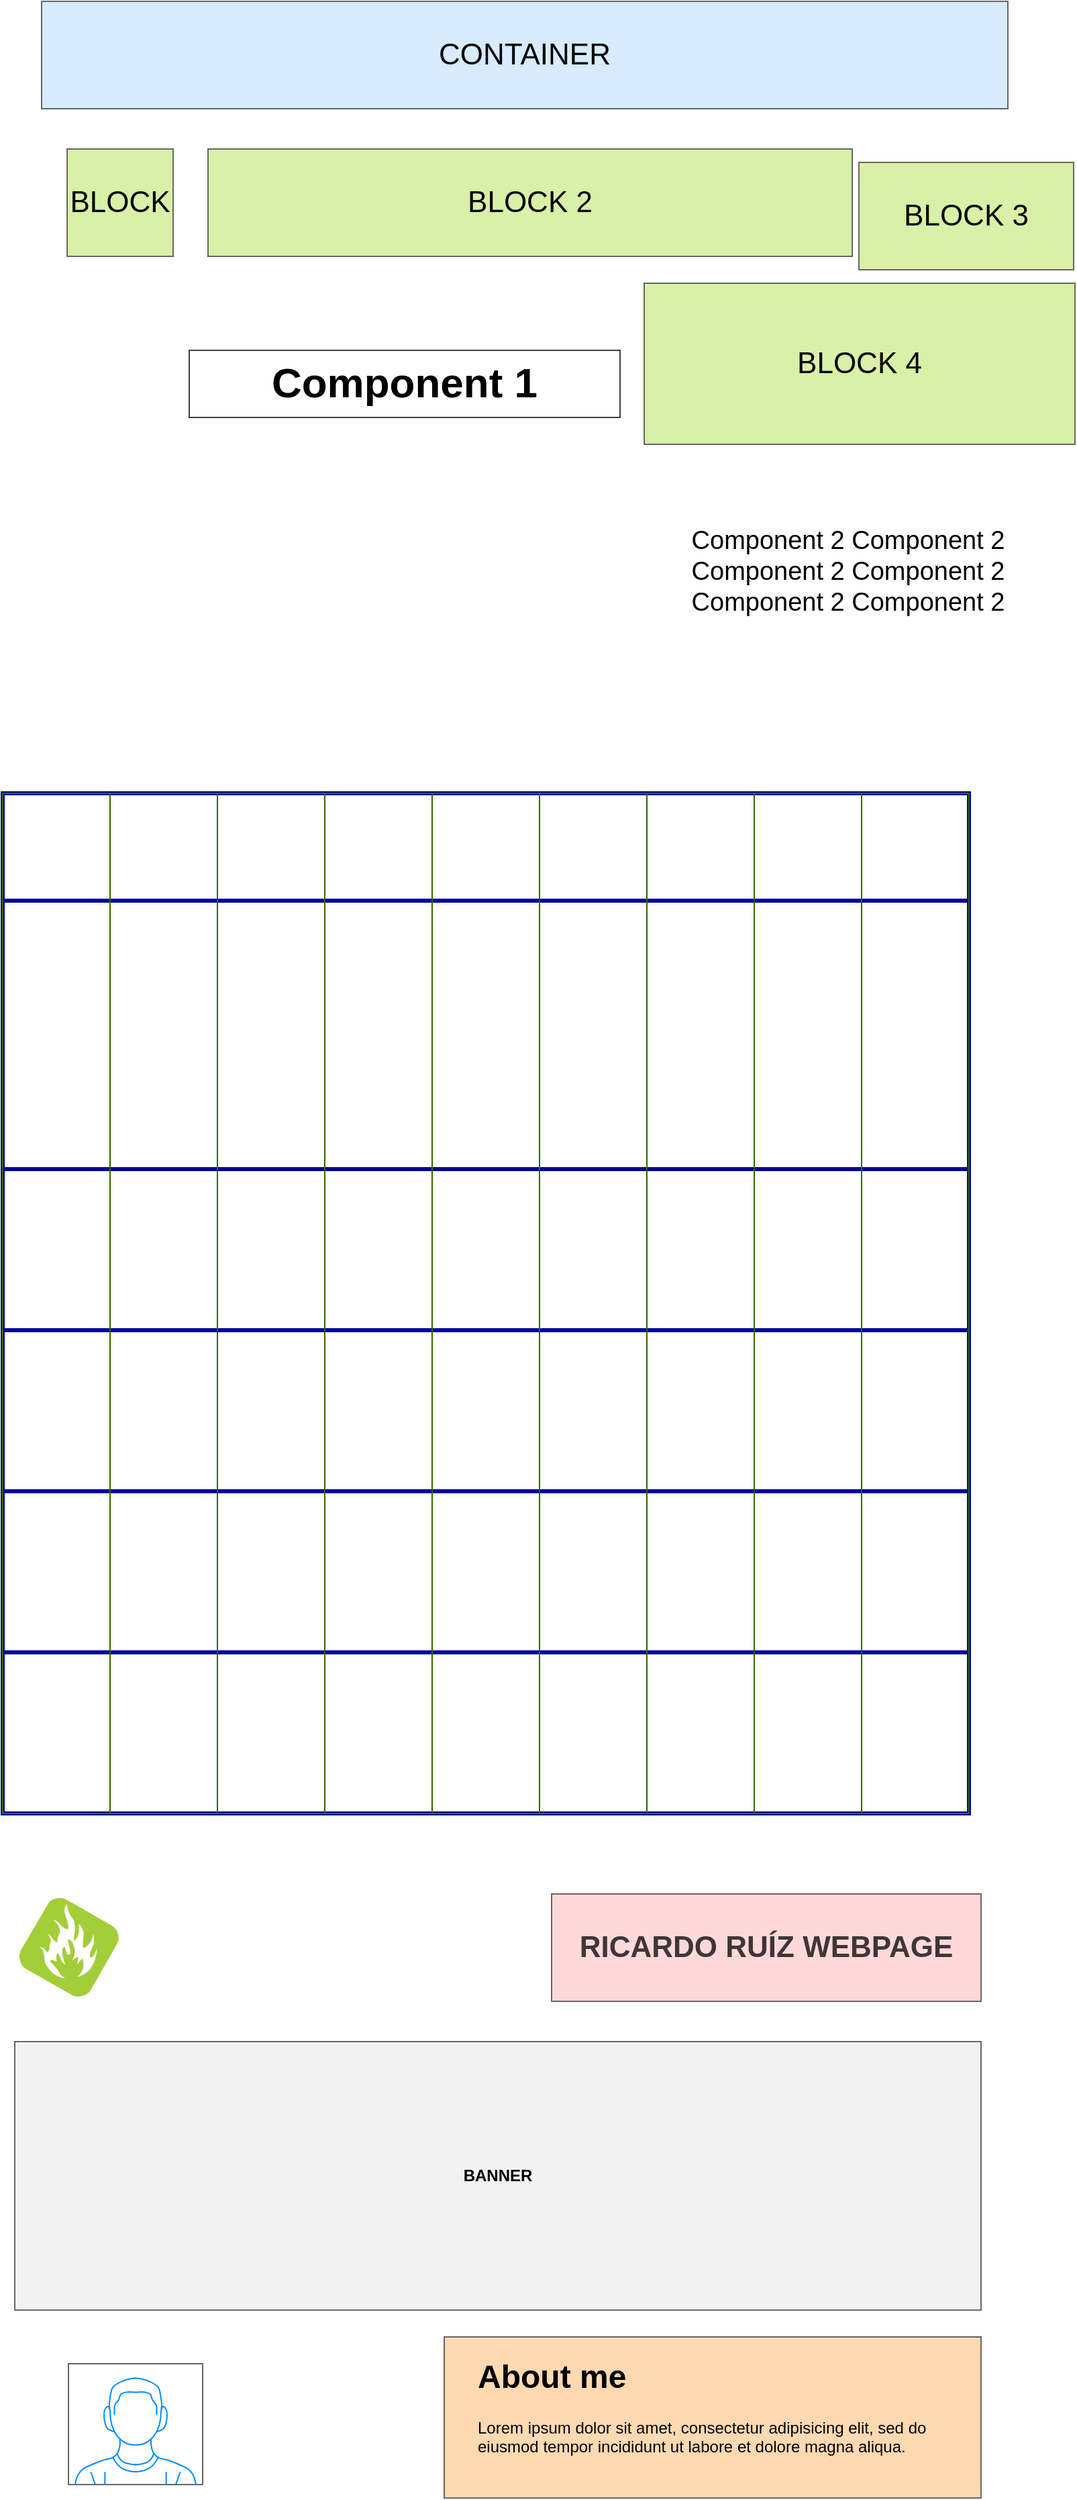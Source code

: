 <mxfile version="15.8.5" type="github">
  <diagram id="Gywh-QFcYTV1GHyi83lR" name="Page-1">
    <mxGraphModel dx="2370" dy="2430" grid="1" gridSize="10" guides="1" tooltips="1" connect="1" arrows="1" fold="1" page="1" pageScale="1" pageWidth="850" pageHeight="1100" math="0" shadow="0">
      <root>
        <mxCell id="0" />
        <mxCell id="1" parent="0" />
        <mxCell id="R8rxgr2pULx4NfKm801h-16" value="" style="group" vertex="1" connectable="0" parent="1">
          <mxGeometry x="41" y="40" width="760" height="760" as="geometry" />
        </mxCell>
        <mxCell id="R8rxgr2pULx4NfKm801h-3" value="" style="rounded=0;whiteSpace=wrap;html=1;strokeWidth=3;strokeColor=#000099;" vertex="1" parent="R8rxgr2pULx4NfKm801h-16">
          <mxGeometry width="720" height="80" as="geometry" />
        </mxCell>
        <mxCell id="R8rxgr2pULx4NfKm801h-5" value="" style="rounded=0;whiteSpace=wrap;html=1;strokeWidth=3;strokeColor=#000099;" vertex="1" parent="R8rxgr2pULx4NfKm801h-16">
          <mxGeometry y="640" width="720" height="120" as="geometry" />
        </mxCell>
        <mxCell id="R8rxgr2pULx4NfKm801h-7" value="" style="rounded=0;whiteSpace=wrap;html=1;strokeWidth=3;strokeColor=#000099;" vertex="1" parent="R8rxgr2pULx4NfKm801h-16">
          <mxGeometry y="80" width="720" height="200" as="geometry" />
        </mxCell>
        <mxCell id="R8rxgr2pULx4NfKm801h-8" value="" style="rounded=0;whiteSpace=wrap;html=1;strokeWidth=3;strokeColor=#000099;" vertex="1" parent="R8rxgr2pULx4NfKm801h-16">
          <mxGeometry y="280" width="720" height="120" as="geometry" />
        </mxCell>
        <mxCell id="R8rxgr2pULx4NfKm801h-9" value="" style="rounded=0;whiteSpace=wrap;html=1;strokeWidth=3;strokeColor=#000099;" vertex="1" parent="R8rxgr2pULx4NfKm801h-16">
          <mxGeometry y="400" width="720" height="120" as="geometry" />
        </mxCell>
        <mxCell id="R8rxgr2pULx4NfKm801h-15" value="" style="rounded=0;whiteSpace=wrap;html=1;strokeWidth=3;strokeColor=#000099;" vertex="1" parent="R8rxgr2pULx4NfKm801h-16">
          <mxGeometry y="520" width="720" height="120" as="geometry" />
        </mxCell>
        <mxCell id="R8rxgr2pULx4NfKm801h-48" value="" style="rounded=0;whiteSpace=wrap;html=1;strokeColor=#336600;strokeWidth=1;fillColor=none;" vertex="1" parent="R8rxgr2pULx4NfKm801h-16">
          <mxGeometry x="560" width="80" height="760" as="geometry" />
        </mxCell>
        <mxCell id="R8rxgr2pULx4NfKm801h-49" value="" style="rounded=0;whiteSpace=wrap;html=1;strokeColor=#336600;strokeWidth=1;fillColor=none;" vertex="1" parent="R8rxgr2pULx4NfKm801h-16">
          <mxGeometry x="640" width="80" height="760" as="geometry" />
        </mxCell>
        <mxCell id="R8rxgr2pULx4NfKm801h-73" value="" style="group" vertex="1" connectable="0" parent="R8rxgr2pULx4NfKm801h-16">
          <mxGeometry width="720" height="760" as="geometry" />
        </mxCell>
        <mxCell id="R8rxgr2pULx4NfKm801h-17" value="" style="rounded=0;whiteSpace=wrap;html=1;strokeColor=#336600;strokeWidth=1;fillColor=none;" vertex="1" parent="R8rxgr2pULx4NfKm801h-73">
          <mxGeometry width="80" height="760" as="geometry" />
        </mxCell>
        <mxCell id="R8rxgr2pULx4NfKm801h-34" value="" style="rounded=0;whiteSpace=wrap;html=1;strokeColor=#336600;strokeWidth=1;fillColor=none;" vertex="1" parent="R8rxgr2pULx4NfKm801h-73">
          <mxGeometry x="80" width="80" height="760" as="geometry" />
        </mxCell>
        <mxCell id="R8rxgr2pULx4NfKm801h-43" value="" style="rounded=0;whiteSpace=wrap;html=1;strokeColor=#336600;strokeWidth=1;fillColor=none;" vertex="1" parent="R8rxgr2pULx4NfKm801h-73">
          <mxGeometry x="160" width="80" height="760" as="geometry" />
        </mxCell>
        <mxCell id="R8rxgr2pULx4NfKm801h-44" value="" style="rounded=0;whiteSpace=wrap;html=1;strokeColor=#336600;strokeWidth=1;fillColor=none;" vertex="1" parent="R8rxgr2pULx4NfKm801h-73">
          <mxGeometry x="240" width="80" height="760" as="geometry" />
        </mxCell>
        <mxCell id="R8rxgr2pULx4NfKm801h-45" value="" style="rounded=0;whiteSpace=wrap;html=1;strokeColor=#336600;strokeWidth=1;fillColor=none;" vertex="1" parent="R8rxgr2pULx4NfKm801h-73">
          <mxGeometry x="320" width="80" height="760" as="geometry" />
        </mxCell>
        <mxCell id="R8rxgr2pULx4NfKm801h-46" value="" style="rounded=0;whiteSpace=wrap;html=1;strokeColor=#336600;strokeWidth=1;fillColor=none;" vertex="1" parent="R8rxgr2pULx4NfKm801h-73">
          <mxGeometry x="400" width="80" height="760" as="geometry" />
        </mxCell>
        <mxCell id="R8rxgr2pULx4NfKm801h-47" value="" style="rounded=0;whiteSpace=wrap;html=1;strokeColor=#336600;strokeWidth=1;fillColor=none;" vertex="1" parent="R8rxgr2pULx4NfKm801h-73">
          <mxGeometry x="480" width="80" height="760" as="geometry" />
        </mxCell>
        <mxCell id="R8rxgr2pULx4NfKm801h-76" value="" style="rounded=0;whiteSpace=wrap;html=1;strokeColor=#336600;strokeWidth=1;fillColor=none;" vertex="1" parent="R8rxgr2pULx4NfKm801h-73">
          <mxGeometry x="80" width="80" height="760" as="geometry" />
        </mxCell>
        <mxCell id="R8rxgr2pULx4NfKm801h-77" value="" style="rounded=0;whiteSpace=wrap;html=1;strokeColor=#336600;strokeWidth=1;fillColor=none;" vertex="1" parent="R8rxgr2pULx4NfKm801h-73">
          <mxGeometry width="80" height="760" as="geometry" />
        </mxCell>
        <mxCell id="R8rxgr2pULx4NfKm801h-78" value="" style="rounded=0;whiteSpace=wrap;html=1;strokeColor=#336600;strokeWidth=1;fillColor=none;" vertex="1" parent="R8rxgr2pULx4NfKm801h-73">
          <mxGeometry x="160" width="80" height="760" as="geometry" />
        </mxCell>
        <mxCell id="R8rxgr2pULx4NfKm801h-79" value="" style="rounded=0;whiteSpace=wrap;html=1;strokeColor=#336600;strokeWidth=1;fillColor=none;" vertex="1" parent="R8rxgr2pULx4NfKm801h-73">
          <mxGeometry x="240" width="80" height="760" as="geometry" />
        </mxCell>
        <mxCell id="R8rxgr2pULx4NfKm801h-87" value="" style="group" vertex="1" connectable="0" parent="R8rxgr2pULx4NfKm801h-73">
          <mxGeometry width="720" height="760" as="geometry" />
        </mxCell>
        <mxCell id="R8rxgr2pULx4NfKm801h-71" value="" style="rounded=0;whiteSpace=wrap;html=1;strokeColor=#336600;strokeWidth=1;fillColor=none;" vertex="1" parent="R8rxgr2pULx4NfKm801h-87">
          <mxGeometry x="640" width="80" height="760" as="geometry" />
        </mxCell>
        <mxCell id="R8rxgr2pULx4NfKm801h-72" value="" style="rounded=0;whiteSpace=wrap;html=1;strokeColor=#336600;strokeWidth=1;fillColor=none;" vertex="1" parent="R8rxgr2pULx4NfKm801h-87">
          <mxGeometry x="560" width="80" height="760" as="geometry" />
        </mxCell>
        <mxCell id="R8rxgr2pULx4NfKm801h-80" value="" style="rounded=0;whiteSpace=wrap;html=1;strokeColor=#336600;strokeWidth=1;fillColor=none;" vertex="1" parent="R8rxgr2pULx4NfKm801h-87">
          <mxGeometry x="80" width="80" height="760" as="geometry" />
        </mxCell>
        <mxCell id="R8rxgr2pULx4NfKm801h-81" value="" style="rounded=0;whiteSpace=wrap;html=1;strokeColor=#336600;strokeWidth=1;fillColor=none;" vertex="1" parent="R8rxgr2pULx4NfKm801h-87">
          <mxGeometry width="80" height="760" as="geometry" />
        </mxCell>
        <mxCell id="R8rxgr2pULx4NfKm801h-82" value="" style="rounded=0;whiteSpace=wrap;html=1;strokeColor=#336600;strokeWidth=1;fillColor=none;" vertex="1" parent="R8rxgr2pULx4NfKm801h-87">
          <mxGeometry x="160" width="80" height="760" as="geometry" />
        </mxCell>
        <mxCell id="R8rxgr2pULx4NfKm801h-83" value="" style="rounded=0;whiteSpace=wrap;html=1;strokeColor=#336600;strokeWidth=1;fillColor=none;" vertex="1" parent="R8rxgr2pULx4NfKm801h-87">
          <mxGeometry x="240" width="80" height="760" as="geometry" />
        </mxCell>
        <mxCell id="R8rxgr2pULx4NfKm801h-84" value="" style="rounded=0;whiteSpace=wrap;html=1;strokeColor=#336600;strokeWidth=1;fillColor=none;" vertex="1" parent="R8rxgr2pULx4NfKm801h-87">
          <mxGeometry x="320" width="80" height="760" as="geometry" />
        </mxCell>
        <mxCell id="R8rxgr2pULx4NfKm801h-85" value="" style="rounded=0;whiteSpace=wrap;html=1;strokeColor=#336600;strokeWidth=1;fillColor=none;" vertex="1" parent="R8rxgr2pULx4NfKm801h-87">
          <mxGeometry x="480" width="80" height="760" as="geometry" />
        </mxCell>
        <mxCell id="R8rxgr2pULx4NfKm801h-86" value="" style="rounded=0;whiteSpace=wrap;html=1;strokeColor=#336600;strokeWidth=1;fillColor=none;" vertex="1" parent="R8rxgr2pULx4NfKm801h-87">
          <mxGeometry x="400" width="80" height="760" as="geometry" />
        </mxCell>
        <mxCell id="R8rxgr2pULx4NfKm801h-68" value="&lt;b&gt;BANNER&lt;/b&gt;" style="rounded=0;whiteSpace=wrap;html=1;strokeColor=#36393d;strokeWidth=1;fillColor=#eeeeee;labelBackgroundColor=none;opacity=75;" vertex="1" parent="1">
          <mxGeometry x="50" y="970" width="720" height="200" as="geometry" />
        </mxCell>
        <mxCell id="R8rxgr2pULx4NfKm801h-70" value="" style="dashed=0;outlineConnect=0;html=1;align=center;labelPosition=center;verticalLabelPosition=bottom;verticalAlign=top;shape=mxgraph.weblogos.adfty;fillColor=#cce5ff;labelBackgroundColor=none;strokeColor=#36393d;strokeWidth=1;" vertex="1" parent="1">
          <mxGeometry x="50" y="860" width="80" height="80" as="geometry" />
        </mxCell>
        <mxCell id="R8rxgr2pULx4NfKm801h-50" value="" style="verticalLabelPosition=bottom;shadow=0;dashed=0;align=center;html=1;verticalAlign=top;strokeWidth=1;shape=mxgraph.mockup.containers.userMale;strokeColor=#666666;strokeColor2=#008cff;fillColor=none;" vertex="1" parent="1">
          <mxGeometry x="90" y="1210" width="100" height="90" as="geometry" />
        </mxCell>
        <mxCell id="R8rxgr2pULx4NfKm801h-64" value="RICARDO RUÍZ WEBPAGE" style="text;html=1;strokeColor=#36393d;fillColor=#ffcccc;align=center;verticalAlign=middle;whiteSpace=wrap;rounded=0;fontSize=22;fontStyle=1;glass=0;textOpacity=75;opacity=75;" vertex="1" parent="1">
          <mxGeometry x="450" y="860" width="320" height="80" as="geometry" />
        </mxCell>
        <mxCell id="R8rxgr2pULx4NfKm801h-69" value="&lt;h1&gt;About me&lt;/h1&gt;&lt;p&gt;Lorem ipsum dolor sit amet, consectetur adipisicing elit, sed do eiusmod tempor incididunt ut labore et dolore magna aliqua.&lt;/p&gt;" style="text;html=1;strokeColor=#36393d;fillColor=#ffcc99;spacing=5;spacingTop=-20;whiteSpace=wrap;overflow=hidden;rounded=0;labelBackgroundColor=none;align=left;opacity=75;verticalAlign=middle;spacingLeft=20;" vertex="1" parent="1">
          <mxGeometry x="370" y="1190" width="400" height="120" as="geometry" />
        </mxCell>
        <mxCell id="R8rxgr2pULx4NfKm801h-88" value="CONTAINER" style="rounded=0;whiteSpace=wrap;html=1;glass=0;labelBackgroundColor=none;fontSize=22;strokeColor=#36393d;strokeWidth=1;fillColor=#cce5ff;opacity=75;" vertex="1" parent="1">
          <mxGeometry x="70" y="-550" width="720" height="80" as="geometry" />
        </mxCell>
        <mxCell id="R8rxgr2pULx4NfKm801h-91" value="BLOCK 3" style="rounded=0;whiteSpace=wrap;html=1;glass=0;labelBackgroundColor=none;fontSize=22;strokeColor=#36393d;strokeWidth=1;fillColor=#cdeb8b;opacity=75;" vertex="1" parent="1">
          <mxGeometry x="679" y="-430" width="160" height="80" as="geometry" />
        </mxCell>
        <mxCell id="R8rxgr2pULx4NfKm801h-90" value="BLOCK 2" style="rounded=0;whiteSpace=wrap;html=1;glass=0;labelBackgroundColor=none;fontSize=22;strokeColor=#36393d;strokeWidth=1;fillColor=#cdeb8b;opacity=75;" vertex="1" parent="1">
          <mxGeometry x="194" y="-440" width="480" height="80" as="geometry" />
        </mxCell>
        <mxCell id="R8rxgr2pULx4NfKm801h-89" value="BLOCK" style="rounded=0;whiteSpace=wrap;html=1;glass=0;labelBackgroundColor=none;fontSize=22;strokeColor=#36393d;strokeWidth=1;fillColor=#cdeb8b;opacity=75;" vertex="1" parent="1">
          <mxGeometry x="89" y="-440" width="79" height="80" as="geometry" />
        </mxCell>
        <mxCell id="R8rxgr2pULx4NfKm801h-93" value="BLOCK 4" style="rounded=0;whiteSpace=wrap;html=1;glass=0;labelBackgroundColor=none;fontSize=22;strokeColor=#36393d;strokeWidth=1;fillColor=#cdeb8b;opacity=75;" vertex="1" parent="1">
          <mxGeometry x="519" y="-340" width="321" height="120" as="geometry" />
        </mxCell>
        <mxCell id="R8rxgr2pULx4NfKm801h-94" value="&lt;h1 style=&quot;font-size: 31px;&quot;&gt;&lt;font style=&quot;font-size: 31px;&quot;&gt;Component 1&lt;/font&gt;&lt;/h1&gt;" style="text;html=1;strokeColor=default;fillColor=none;spacing=5;spacingTop=-20;whiteSpace=wrap;overflow=hidden;rounded=0;glass=0;labelBackgroundColor=none;fontSize=31;opacity=75;verticalAlign=middle;align=center;" vertex="1" parent="1">
          <mxGeometry x="180" y="-290" width="321" height="50" as="geometry" />
        </mxCell>
        <mxCell id="R8rxgr2pULx4NfKm801h-95" value="Component 2 Component 2 Component 2 Component 2 Component 2 Component 2" style="text;html=1;strokeColor=none;fillColor=none;align=center;verticalAlign=middle;whiteSpace=wrap;rounded=0;glass=0;labelBackgroundColor=none;fontSize=19;opacity=75;" vertex="1" parent="1">
          <mxGeometry x="510" y="-160" width="322" height="70" as="geometry" />
        </mxCell>
      </root>
    </mxGraphModel>
  </diagram>
</mxfile>
